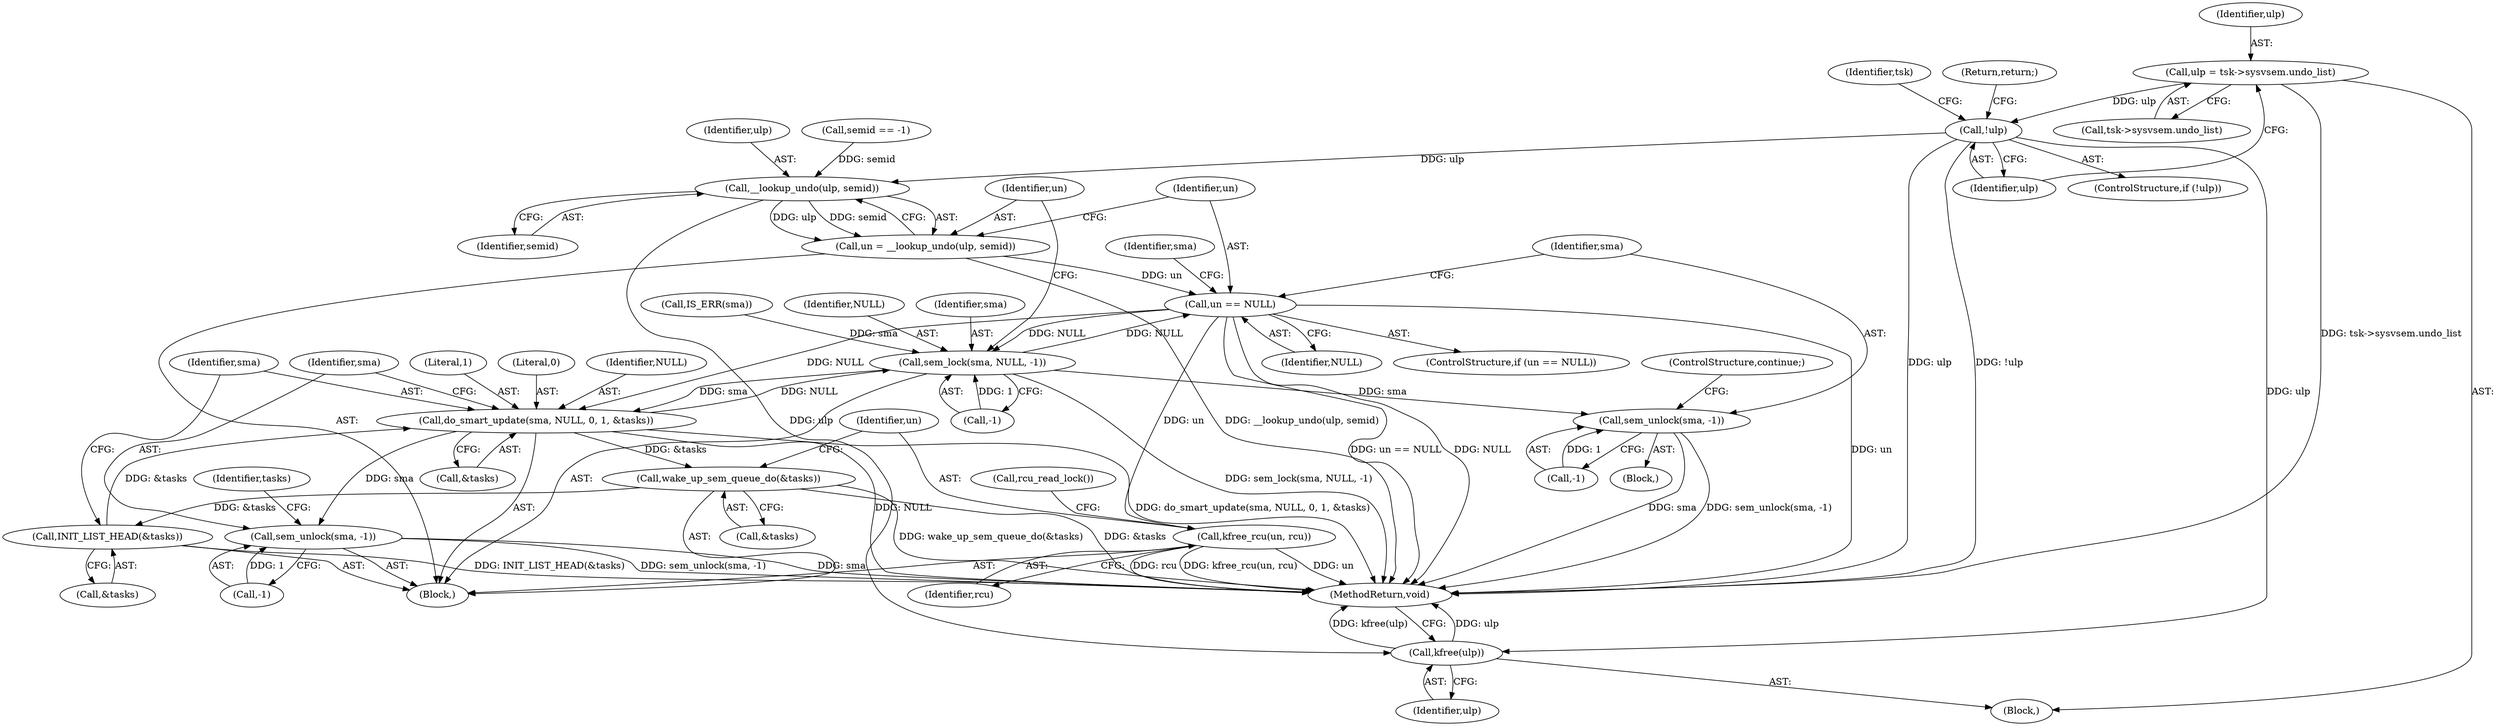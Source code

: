 digraph "0_linux_6062a8dc0517bce23e3c2f7d2fea5e22411269a3_1@pointer" {
"1000110" [label="(Call,ulp = tsk->sysvsem.undo_list)"];
"1000118" [label="(Call,!ulp)"];
"1000196" [label="(Call,__lookup_undo(ulp, semid))"];
"1000194" [label="(Call,un = __lookup_undo(ulp, semid))"];
"1000200" [label="(Call,un == NULL)"];
"1000189" [label="(Call,sem_lock(sma, NULL, -1))"];
"1000204" [label="(Call,sem_unlock(sma, -1))"];
"1000304" [label="(Call,do_smart_update(sma, NULL, 0, 1, &tasks))"];
"1000311" [label="(Call,sem_unlock(sma, -1))"];
"1000315" [label="(Call,wake_up_sem_queue_do(&tasks))"];
"1000301" [label="(Call,INIT_LIST_HEAD(&tasks))"];
"1000318" [label="(Call,kfree_rcu(un, rcu))"];
"1000321" [label="(Call,kfree(ulp))"];
"1000204" [label="(Call,sem_unlock(sma, -1))"];
"1000143" [label="(Call,rcu_read_lock())"];
"1000190" [label="(Identifier,sma)"];
"1000124" [label="(Identifier,tsk)"];
"1000194" [label="(Call,un = __lookup_undo(ulp, semid))"];
"1000192" [label="(Call,-1)"];
"1000137" [label="(Block,)"];
"1000321" [label="(Call,kfree(ulp))"];
"1000313" [label="(Call,-1)"];
"1000200" [label="(Call,un == NULL)"];
"1000118" [label="(Call,!ulp)"];
"1000184" [label="(Call,IS_ERR(sma))"];
"1000309" [label="(Call,&tasks)"];
"1000195" [label="(Identifier,un)"];
"1000203" [label="(Block,)"];
"1000320" [label="(Identifier,rcu)"];
"1000119" [label="(Identifier,ulp)"];
"1000198" [label="(Identifier,semid)"];
"1000120" [label="(Return,return;)"];
"1000191" [label="(Identifier,NULL)"];
"1000110" [label="(Call,ulp = tsk->sysvsem.undo_list)"];
"1000315" [label="(Call,wake_up_sem_queue_do(&tasks))"];
"1000311" [label="(Call,sem_unlock(sma, -1))"];
"1000108" [label="(Block,)"];
"1000197" [label="(Identifier,ulp)"];
"1000205" [label="(Identifier,sma)"];
"1000201" [label="(Identifier,un)"];
"1000117" [label="(ControlStructure,if (!ulp))"];
"1000318" [label="(Call,kfree_rcu(un, rcu))"];
"1000189" [label="(Call,sem_lock(sma, NULL, -1))"];
"1000302" [label="(Call,&tasks)"];
"1000213" [label="(Identifier,sma)"];
"1000301" [label="(Call,INIT_LIST_HEAD(&tasks))"];
"1000112" [label="(Call,tsk->sysvsem.undo_list)"];
"1000111" [label="(Identifier,ulp)"];
"1000323" [label="(MethodReturn,void)"];
"1000306" [label="(Identifier,NULL)"];
"1000206" [label="(Call,-1)"];
"1000196" [label="(Call,__lookup_undo(ulp, semid))"];
"1000319" [label="(Identifier,un)"];
"1000312" [label="(Identifier,sma)"];
"1000304" [label="(Call,do_smart_update(sma, NULL, 0, 1, &tasks))"];
"1000317" [label="(Identifier,tasks)"];
"1000308" [label="(Literal,1)"];
"1000208" [label="(ControlStructure,continue;)"];
"1000305" [label="(Identifier,sma)"];
"1000307" [label="(Literal,0)"];
"1000322" [label="(Identifier,ulp)"];
"1000202" [label="(Identifier,NULL)"];
"1000316" [label="(Call,&tasks)"];
"1000199" [label="(ControlStructure,if (un == NULL))"];
"1000165" [label="(Call,semid == -1)"];
"1000110" -> "1000108"  [label="AST: "];
"1000110" -> "1000112"  [label="CFG: "];
"1000111" -> "1000110"  [label="AST: "];
"1000112" -> "1000110"  [label="AST: "];
"1000119" -> "1000110"  [label="CFG: "];
"1000110" -> "1000323"  [label="DDG: tsk->sysvsem.undo_list"];
"1000110" -> "1000118"  [label="DDG: ulp"];
"1000118" -> "1000117"  [label="AST: "];
"1000118" -> "1000119"  [label="CFG: "];
"1000119" -> "1000118"  [label="AST: "];
"1000120" -> "1000118"  [label="CFG: "];
"1000124" -> "1000118"  [label="CFG: "];
"1000118" -> "1000323"  [label="DDG: !ulp"];
"1000118" -> "1000323"  [label="DDG: ulp"];
"1000118" -> "1000196"  [label="DDG: ulp"];
"1000118" -> "1000321"  [label="DDG: ulp"];
"1000196" -> "1000194"  [label="AST: "];
"1000196" -> "1000198"  [label="CFG: "];
"1000197" -> "1000196"  [label="AST: "];
"1000198" -> "1000196"  [label="AST: "];
"1000194" -> "1000196"  [label="CFG: "];
"1000196" -> "1000194"  [label="DDG: ulp"];
"1000196" -> "1000194"  [label="DDG: semid"];
"1000165" -> "1000196"  [label="DDG: semid"];
"1000196" -> "1000321"  [label="DDG: ulp"];
"1000194" -> "1000137"  [label="AST: "];
"1000195" -> "1000194"  [label="AST: "];
"1000201" -> "1000194"  [label="CFG: "];
"1000194" -> "1000323"  [label="DDG: __lookup_undo(ulp, semid)"];
"1000194" -> "1000200"  [label="DDG: un"];
"1000200" -> "1000199"  [label="AST: "];
"1000200" -> "1000202"  [label="CFG: "];
"1000201" -> "1000200"  [label="AST: "];
"1000202" -> "1000200"  [label="AST: "];
"1000205" -> "1000200"  [label="CFG: "];
"1000213" -> "1000200"  [label="CFG: "];
"1000200" -> "1000323"  [label="DDG: un"];
"1000200" -> "1000323"  [label="DDG: un == NULL"];
"1000200" -> "1000323"  [label="DDG: NULL"];
"1000200" -> "1000189"  [label="DDG: NULL"];
"1000189" -> "1000200"  [label="DDG: NULL"];
"1000200" -> "1000304"  [label="DDG: NULL"];
"1000200" -> "1000318"  [label="DDG: un"];
"1000189" -> "1000137"  [label="AST: "];
"1000189" -> "1000192"  [label="CFG: "];
"1000190" -> "1000189"  [label="AST: "];
"1000191" -> "1000189"  [label="AST: "];
"1000192" -> "1000189"  [label="AST: "];
"1000195" -> "1000189"  [label="CFG: "];
"1000189" -> "1000323"  [label="DDG: sem_lock(sma, NULL, -1)"];
"1000184" -> "1000189"  [label="DDG: sma"];
"1000304" -> "1000189"  [label="DDG: NULL"];
"1000192" -> "1000189"  [label="DDG: 1"];
"1000189" -> "1000204"  [label="DDG: sma"];
"1000189" -> "1000304"  [label="DDG: sma"];
"1000204" -> "1000203"  [label="AST: "];
"1000204" -> "1000206"  [label="CFG: "];
"1000205" -> "1000204"  [label="AST: "];
"1000206" -> "1000204"  [label="AST: "];
"1000208" -> "1000204"  [label="CFG: "];
"1000204" -> "1000323"  [label="DDG: sma"];
"1000204" -> "1000323"  [label="DDG: sem_unlock(sma, -1)"];
"1000206" -> "1000204"  [label="DDG: 1"];
"1000304" -> "1000137"  [label="AST: "];
"1000304" -> "1000309"  [label="CFG: "];
"1000305" -> "1000304"  [label="AST: "];
"1000306" -> "1000304"  [label="AST: "];
"1000307" -> "1000304"  [label="AST: "];
"1000308" -> "1000304"  [label="AST: "];
"1000309" -> "1000304"  [label="AST: "];
"1000312" -> "1000304"  [label="CFG: "];
"1000304" -> "1000323"  [label="DDG: NULL"];
"1000304" -> "1000323"  [label="DDG: do_smart_update(sma, NULL, 0, 1, &tasks)"];
"1000301" -> "1000304"  [label="DDG: &tasks"];
"1000304" -> "1000311"  [label="DDG: sma"];
"1000304" -> "1000315"  [label="DDG: &tasks"];
"1000311" -> "1000137"  [label="AST: "];
"1000311" -> "1000313"  [label="CFG: "];
"1000312" -> "1000311"  [label="AST: "];
"1000313" -> "1000311"  [label="AST: "];
"1000317" -> "1000311"  [label="CFG: "];
"1000311" -> "1000323"  [label="DDG: sma"];
"1000311" -> "1000323"  [label="DDG: sem_unlock(sma, -1)"];
"1000313" -> "1000311"  [label="DDG: 1"];
"1000315" -> "1000137"  [label="AST: "];
"1000315" -> "1000316"  [label="CFG: "];
"1000316" -> "1000315"  [label="AST: "];
"1000319" -> "1000315"  [label="CFG: "];
"1000315" -> "1000323"  [label="DDG: wake_up_sem_queue_do(&tasks)"];
"1000315" -> "1000323"  [label="DDG: &tasks"];
"1000315" -> "1000301"  [label="DDG: &tasks"];
"1000301" -> "1000137"  [label="AST: "];
"1000301" -> "1000302"  [label="CFG: "];
"1000302" -> "1000301"  [label="AST: "];
"1000305" -> "1000301"  [label="CFG: "];
"1000301" -> "1000323"  [label="DDG: INIT_LIST_HEAD(&tasks)"];
"1000318" -> "1000137"  [label="AST: "];
"1000318" -> "1000320"  [label="CFG: "];
"1000319" -> "1000318"  [label="AST: "];
"1000320" -> "1000318"  [label="AST: "];
"1000143" -> "1000318"  [label="CFG: "];
"1000318" -> "1000323"  [label="DDG: kfree_rcu(un, rcu)"];
"1000318" -> "1000323"  [label="DDG: un"];
"1000318" -> "1000323"  [label="DDG: rcu"];
"1000321" -> "1000108"  [label="AST: "];
"1000321" -> "1000322"  [label="CFG: "];
"1000322" -> "1000321"  [label="AST: "];
"1000323" -> "1000321"  [label="CFG: "];
"1000321" -> "1000323"  [label="DDG: ulp"];
"1000321" -> "1000323"  [label="DDG: kfree(ulp)"];
}
